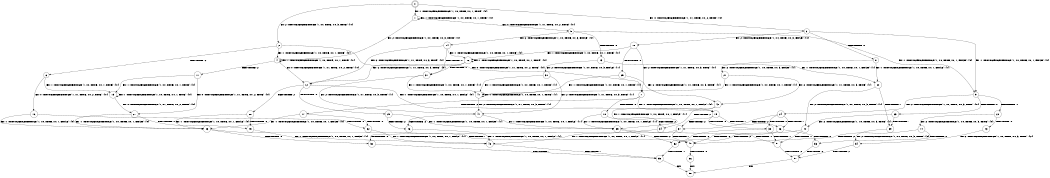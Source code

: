 digraph BCG {
size = "7, 10.5";
center = TRUE;
node [shape = circle];
0 [peripheries = 2];
0 -> 1 [label = "EX !1 !ATOMIC_EXCH_BRANCH (1, +0, TRUE, +0, 1, TRUE) !{0}"];
0 -> 2 [label = "EX !2 !ATOMIC_EXCH_BRANCH (1, +0, TRUE, +0, 3, TRUE) !{0}"];
0 -> 3 [label = "EX !0 !ATOMIC_EXCH_BRANCH (1, +1, TRUE, +0, 2, TRUE) !{0}"];
1 -> 4 [label = "EX !2 !ATOMIC_EXCH_BRANCH (1, +0, TRUE, +0, 3, TRUE) !{0}"];
1 -> 5 [label = "EX !0 !ATOMIC_EXCH_BRANCH (1, +1, TRUE, +0, 2, TRUE) !{0}"];
1 -> 1 [label = "EX !1 !ATOMIC_EXCH_BRANCH (1, +0, TRUE, +0, 1, TRUE) !{0}"];
2 -> 6 [label = "TERMINATE !2"];
2 -> 4 [label = "EX !1 !ATOMIC_EXCH_BRANCH (1, +0, TRUE, +0, 1, TRUE) !{0}"];
2 -> 7 [label = "EX !0 !ATOMIC_EXCH_BRANCH (1, +1, TRUE, +0, 2, TRUE) !{0}"];
3 -> 8 [label = "TERMINATE !0"];
3 -> 9 [label = "EX !1 !ATOMIC_EXCH_BRANCH (1, +0, TRUE, +0, 1, FALSE) !{0}"];
3 -> 10 [label = "EX !2 !ATOMIC_EXCH_BRANCH (1, +0, TRUE, +0, 3, FALSE) !{0}"];
4 -> 11 [label = "TERMINATE !2"];
4 -> 12 [label = "EX !0 !ATOMIC_EXCH_BRANCH (1, +1, TRUE, +0, 2, TRUE) !{0}"];
4 -> 4 [label = "EX !1 !ATOMIC_EXCH_BRANCH (1, +0, TRUE, +0, 1, TRUE) !{0}"];
5 -> 13 [label = "TERMINATE !0"];
5 -> 14 [label = "EX !2 !ATOMIC_EXCH_BRANCH (1, +0, TRUE, +0, 3, FALSE) !{0}"];
5 -> 9 [label = "EX !1 !ATOMIC_EXCH_BRANCH (1, +0, TRUE, +0, 1, FALSE) !{0}"];
6 -> 15 [label = "EX !1 !ATOMIC_EXCH_BRANCH (1, +0, TRUE, +0, 1, TRUE) !{0}"];
6 -> 16 [label = "EX !0 !ATOMIC_EXCH_BRANCH (1, +1, TRUE, +0, 2, TRUE) !{0}"];
7 -> 17 [label = "TERMINATE !2"];
7 -> 18 [label = "TERMINATE !0"];
7 -> 19 [label = "EX !1 !ATOMIC_EXCH_BRANCH (1, +0, TRUE, +0, 1, FALSE) !{0}"];
8 -> 20 [label = "EX !1 !ATOMIC_EXCH_BRANCH (1, +0, TRUE, +0, 1, FALSE) !{1}"];
8 -> 21 [label = "EX !2 !ATOMIC_EXCH_BRANCH (1, +0, TRUE, +0, 3, FALSE) !{1}"];
9 -> 22 [label = "TERMINATE !1"];
9 -> 23 [label = "TERMINATE !0"];
9 -> 24 [label = "EX !2 !ATOMIC_EXCH_BRANCH (1, +0, TRUE, +0, 3, TRUE) !{0}"];
10 -> 25 [label = "TERMINATE !0"];
10 -> 26 [label = "EX !1 !ATOMIC_EXCH_BRANCH (1, +0, TRUE, +0, 1, TRUE) !{0}"];
10 -> 7 [label = "EX !2 !ATOMIC_EXCH_BRANCH (1, +1, TRUE, +0, 3, TRUE) !{0}"];
11 -> 27 [label = "EX !0 !ATOMIC_EXCH_BRANCH (1, +1, TRUE, +0, 2, TRUE) !{0}"];
11 -> 15 [label = "EX !1 !ATOMIC_EXCH_BRANCH (1, +0, TRUE, +0, 1, TRUE) !{0}"];
12 -> 28 [label = "TERMINATE !2"];
12 -> 29 [label = "TERMINATE !0"];
12 -> 19 [label = "EX !1 !ATOMIC_EXCH_BRANCH (1, +0, TRUE, +0, 1, FALSE) !{0}"];
13 -> 30 [label = "EX !2 !ATOMIC_EXCH_BRANCH (1, +0, TRUE, +0, 3, FALSE) !{1}"];
13 -> 20 [label = "EX !1 !ATOMIC_EXCH_BRANCH (1, +0, TRUE, +0, 1, FALSE) !{1}"];
14 -> 31 [label = "TERMINATE !0"];
14 -> 12 [label = "EX !2 !ATOMIC_EXCH_BRANCH (1, +1, TRUE, +0, 3, TRUE) !{0}"];
14 -> 26 [label = "EX !1 !ATOMIC_EXCH_BRANCH (1, +0, TRUE, +0, 1, TRUE) !{0}"];
15 -> 27 [label = "EX !0 !ATOMIC_EXCH_BRANCH (1, +1, TRUE, +0, 2, TRUE) !{0}"];
15 -> 15 [label = "EX !1 !ATOMIC_EXCH_BRANCH (1, +0, TRUE, +0, 1, TRUE) !{0}"];
16 -> 32 [label = "TERMINATE !0"];
16 -> 33 [label = "EX !1 !ATOMIC_EXCH_BRANCH (1, +0, TRUE, +0, 1, FALSE) !{0}"];
17 -> 32 [label = "TERMINATE !0"];
17 -> 33 [label = "EX !1 !ATOMIC_EXCH_BRANCH (1, +0, TRUE, +0, 1, FALSE) !{0}"];
18 -> 34 [label = "TERMINATE !2"];
18 -> 35 [label = "EX !1 !ATOMIC_EXCH_BRANCH (1, +0, TRUE, +0, 1, FALSE) !{1}"];
19 -> 36 [label = "TERMINATE !1"];
19 -> 37 [label = "TERMINATE !2"];
19 -> 38 [label = "TERMINATE !0"];
20 -> 39 [label = "TERMINATE !1"];
20 -> 40 [label = "EX !2 !ATOMIC_EXCH_BRANCH (1, +0, TRUE, +0, 3, TRUE) !{1}"];
21 -> 41 [label = "EX !1 !ATOMIC_EXCH_BRANCH (1, +0, TRUE, +0, 1, TRUE) !{1}"];
21 -> 42 [label = "EX !2 !ATOMIC_EXCH_BRANCH (1, +1, TRUE, +0, 3, TRUE) !{1}"];
22 -> 43 [label = "TERMINATE !0"];
22 -> 44 [label = "EX !2 !ATOMIC_EXCH_BRANCH (1, +0, TRUE, +0, 3, TRUE) !{0}"];
23 -> 39 [label = "TERMINATE !1"];
23 -> 40 [label = "EX !2 !ATOMIC_EXCH_BRANCH (1, +0, TRUE, +0, 3, TRUE) !{1}"];
24 -> 36 [label = "TERMINATE !1"];
24 -> 37 [label = "TERMINATE !2"];
24 -> 38 [label = "TERMINATE !0"];
25 -> 41 [label = "EX !1 !ATOMIC_EXCH_BRANCH (1, +0, TRUE, +0, 1, TRUE) !{1}"];
25 -> 42 [label = "EX !2 !ATOMIC_EXCH_BRANCH (1, +1, TRUE, +0, 3, TRUE) !{1}"];
26 -> 31 [label = "TERMINATE !0"];
26 -> 12 [label = "EX !2 !ATOMIC_EXCH_BRANCH (1, +1, TRUE, +0, 3, TRUE) !{0}"];
26 -> 26 [label = "EX !1 !ATOMIC_EXCH_BRANCH (1, +0, TRUE, +0, 1, TRUE) !{0}"];
27 -> 45 [label = "TERMINATE !0"];
27 -> 33 [label = "EX !1 !ATOMIC_EXCH_BRANCH (1, +0, TRUE, +0, 1, FALSE) !{0}"];
28 -> 45 [label = "TERMINATE !0"];
28 -> 33 [label = "EX !1 !ATOMIC_EXCH_BRANCH (1, +0, TRUE, +0, 1, FALSE) !{0}"];
29 -> 46 [label = "TERMINATE !2"];
29 -> 35 [label = "EX !1 !ATOMIC_EXCH_BRANCH (1, +0, TRUE, +0, 1, FALSE) !{1}"];
30 -> 47 [label = "EX !2 !ATOMIC_EXCH_BRANCH (1, +1, TRUE, +0, 3, TRUE) !{1}"];
30 -> 41 [label = "EX !1 !ATOMIC_EXCH_BRANCH (1, +0, TRUE, +0, 1, TRUE) !{1}"];
31 -> 47 [label = "EX !2 !ATOMIC_EXCH_BRANCH (1, +1, TRUE, +0, 3, TRUE) !{1}"];
31 -> 41 [label = "EX !1 !ATOMIC_EXCH_BRANCH (1, +0, TRUE, +0, 1, TRUE) !{1}"];
32 -> 48 [label = "EX !1 !ATOMIC_EXCH_BRANCH (1, +0, TRUE, +0, 1, FALSE) !{1}"];
33 -> 49 [label = "TERMINATE !1"];
33 -> 50 [label = "TERMINATE !0"];
34 -> 48 [label = "EX !1 !ATOMIC_EXCH_BRANCH (1, +0, TRUE, +0, 1, FALSE) !{1}"];
35 -> 51 [label = "TERMINATE !1"];
35 -> 52 [label = "TERMINATE !2"];
36 -> 49 [label = "TERMINATE !2"];
36 -> 53 [label = "TERMINATE !0"];
37 -> 49 [label = "TERMINATE !1"];
37 -> 50 [label = "TERMINATE !0"];
38 -> 51 [label = "TERMINATE !1"];
38 -> 52 [label = "TERMINATE !2"];
39 -> 54 [label = "EX !2 !ATOMIC_EXCH_BRANCH (1, +0, TRUE, +0, 3, TRUE) !{2}"];
40 -> 51 [label = "TERMINATE !1"];
40 -> 52 [label = "TERMINATE !2"];
41 -> 47 [label = "EX !2 !ATOMIC_EXCH_BRANCH (1, +1, TRUE, +0, 3, TRUE) !{1}"];
41 -> 41 [label = "EX !1 !ATOMIC_EXCH_BRANCH (1, +0, TRUE, +0, 1, TRUE) !{1}"];
42 -> 34 [label = "TERMINATE !2"];
42 -> 35 [label = "EX !1 !ATOMIC_EXCH_BRANCH (1, +0, TRUE, +0, 1, FALSE) !{1}"];
43 -> 54 [label = "EX !2 !ATOMIC_EXCH_BRANCH (1, +0, TRUE, +0, 3, TRUE) !{2}"];
44 -> 49 [label = "TERMINATE !2"];
44 -> 53 [label = "TERMINATE !0"];
45 -> 48 [label = "EX !1 !ATOMIC_EXCH_BRANCH (1, +0, TRUE, +0, 1, FALSE) !{1}"];
46 -> 48 [label = "EX !1 !ATOMIC_EXCH_BRANCH (1, +0, TRUE, +0, 1, FALSE) !{1}"];
47 -> 46 [label = "TERMINATE !2"];
47 -> 35 [label = "EX !1 !ATOMIC_EXCH_BRANCH (1, +0, TRUE, +0, 1, FALSE) !{1}"];
48 -> 55 [label = "TERMINATE !1"];
49 -> 56 [label = "TERMINATE !0"];
50 -> 55 [label = "TERMINATE !1"];
51 -> 57 [label = "TERMINATE !2"];
52 -> 55 [label = "TERMINATE !1"];
53 -> 57 [label = "TERMINATE !2"];
54 -> 57 [label = "TERMINATE !2"];
55 -> 58 [label = "exit"];
56 -> 58 [label = "exit"];
57 -> 58 [label = "exit"];
}
